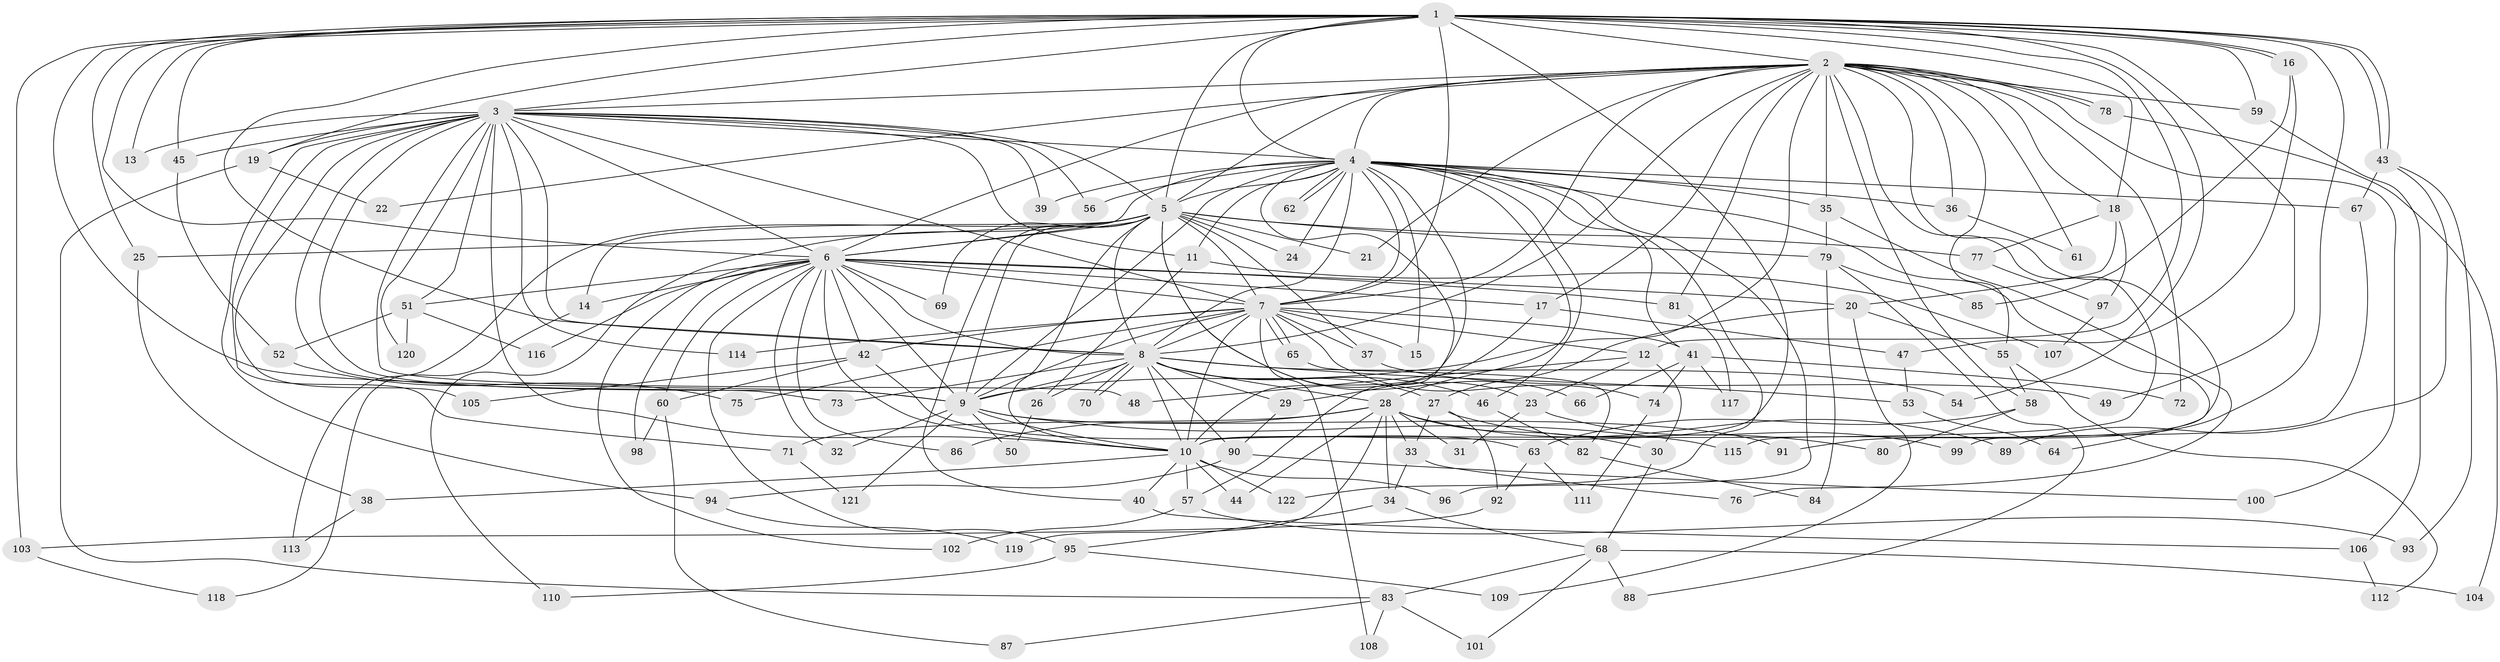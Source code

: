 // Generated by graph-tools (version 1.1) at 2025/25/03/09/25 03:25:41]
// undirected, 122 vertices, 269 edges
graph export_dot {
graph [start="1"]
  node [color=gray90,style=filled];
  1;
  2;
  3;
  4;
  5;
  6;
  7;
  8;
  9;
  10;
  11;
  12;
  13;
  14;
  15;
  16;
  17;
  18;
  19;
  20;
  21;
  22;
  23;
  24;
  25;
  26;
  27;
  28;
  29;
  30;
  31;
  32;
  33;
  34;
  35;
  36;
  37;
  38;
  39;
  40;
  41;
  42;
  43;
  44;
  45;
  46;
  47;
  48;
  49;
  50;
  51;
  52;
  53;
  54;
  55;
  56;
  57;
  58;
  59;
  60;
  61;
  62;
  63;
  64;
  65;
  66;
  67;
  68;
  69;
  70;
  71;
  72;
  73;
  74;
  75;
  76;
  77;
  78;
  79;
  80;
  81;
  82;
  83;
  84;
  85;
  86;
  87;
  88;
  89;
  90;
  91;
  92;
  93;
  94;
  95;
  96;
  97;
  98;
  99;
  100;
  101;
  102;
  103;
  104;
  105;
  106;
  107;
  108;
  109;
  110;
  111;
  112;
  113;
  114;
  115;
  116;
  117;
  118;
  119;
  120;
  121;
  122;
  1 -- 2;
  1 -- 3;
  1 -- 4;
  1 -- 5;
  1 -- 6;
  1 -- 7;
  1 -- 8;
  1 -- 9;
  1 -- 10;
  1 -- 12;
  1 -- 13;
  1 -- 16;
  1 -- 16;
  1 -- 18;
  1 -- 19;
  1 -- 25;
  1 -- 43;
  1 -- 43;
  1 -- 45;
  1 -- 49;
  1 -- 54;
  1 -- 59;
  1 -- 91;
  1 -- 103;
  2 -- 3;
  2 -- 4;
  2 -- 5;
  2 -- 6;
  2 -- 7;
  2 -- 8;
  2 -- 9;
  2 -- 10;
  2 -- 17;
  2 -- 18;
  2 -- 21;
  2 -- 22;
  2 -- 35;
  2 -- 36;
  2 -- 55;
  2 -- 58;
  2 -- 59;
  2 -- 61;
  2 -- 72;
  2 -- 78;
  2 -- 78;
  2 -- 81;
  2 -- 100;
  2 -- 115;
  3 -- 4;
  3 -- 5;
  3 -- 6;
  3 -- 7;
  3 -- 8;
  3 -- 9;
  3 -- 10;
  3 -- 11;
  3 -- 13;
  3 -- 19;
  3 -- 39;
  3 -- 45;
  3 -- 48;
  3 -- 51;
  3 -- 56;
  3 -- 71;
  3 -- 73;
  3 -- 94;
  3 -- 105;
  3 -- 114;
  3 -- 120;
  4 -- 5;
  4 -- 6;
  4 -- 7;
  4 -- 8;
  4 -- 9;
  4 -- 10;
  4 -- 11;
  4 -- 15;
  4 -- 24;
  4 -- 28;
  4 -- 35;
  4 -- 36;
  4 -- 39;
  4 -- 41;
  4 -- 46;
  4 -- 56;
  4 -- 57;
  4 -- 62;
  4 -- 62;
  4 -- 64;
  4 -- 67;
  4 -- 96;
  4 -- 122;
  5 -- 6;
  5 -- 7;
  5 -- 8;
  5 -- 9;
  5 -- 10;
  5 -- 14;
  5 -- 21;
  5 -- 23;
  5 -- 24;
  5 -- 25;
  5 -- 37;
  5 -- 40;
  5 -- 66;
  5 -- 69;
  5 -- 77;
  5 -- 79;
  5 -- 110;
  5 -- 113;
  6 -- 7;
  6 -- 8;
  6 -- 9;
  6 -- 10;
  6 -- 14;
  6 -- 17;
  6 -- 20;
  6 -- 32;
  6 -- 42;
  6 -- 51;
  6 -- 60;
  6 -- 69;
  6 -- 81;
  6 -- 86;
  6 -- 95;
  6 -- 98;
  6 -- 102;
  6 -- 116;
  7 -- 8;
  7 -- 9;
  7 -- 10;
  7 -- 12;
  7 -- 15;
  7 -- 37;
  7 -- 41;
  7 -- 42;
  7 -- 65;
  7 -- 65;
  7 -- 74;
  7 -- 75;
  7 -- 108;
  7 -- 114;
  8 -- 9;
  8 -- 10;
  8 -- 26;
  8 -- 27;
  8 -- 28;
  8 -- 29;
  8 -- 46;
  8 -- 53;
  8 -- 54;
  8 -- 70;
  8 -- 70;
  8 -- 73;
  8 -- 90;
  9 -- 10;
  9 -- 32;
  9 -- 50;
  9 -- 91;
  9 -- 115;
  9 -- 121;
  10 -- 38;
  10 -- 40;
  10 -- 44;
  10 -- 57;
  10 -- 96;
  10 -- 122;
  11 -- 26;
  11 -- 107;
  12 -- 23;
  12 -- 30;
  12 -- 48;
  14 -- 118;
  16 -- 47;
  16 -- 85;
  17 -- 29;
  17 -- 47;
  18 -- 20;
  18 -- 77;
  18 -- 97;
  19 -- 22;
  19 -- 83;
  20 -- 27;
  20 -- 55;
  20 -- 109;
  23 -- 31;
  23 -- 99;
  25 -- 38;
  26 -- 50;
  27 -- 33;
  27 -- 80;
  27 -- 92;
  28 -- 30;
  28 -- 31;
  28 -- 33;
  28 -- 34;
  28 -- 44;
  28 -- 71;
  28 -- 86;
  28 -- 89;
  28 -- 119;
  29 -- 90;
  30 -- 68;
  33 -- 34;
  33 -- 76;
  34 -- 68;
  34 -- 95;
  35 -- 76;
  35 -- 79;
  36 -- 61;
  37 -- 49;
  38 -- 113;
  40 -- 106;
  41 -- 66;
  41 -- 72;
  41 -- 74;
  41 -- 117;
  42 -- 60;
  42 -- 63;
  42 -- 105;
  43 -- 67;
  43 -- 89;
  43 -- 93;
  45 -- 52;
  46 -- 82;
  47 -- 53;
  51 -- 52;
  51 -- 116;
  51 -- 120;
  52 -- 75;
  53 -- 64;
  55 -- 58;
  55 -- 112;
  57 -- 93;
  57 -- 102;
  58 -- 63;
  58 -- 80;
  59 -- 106;
  60 -- 87;
  60 -- 98;
  63 -- 92;
  63 -- 111;
  65 -- 82;
  67 -- 99;
  68 -- 83;
  68 -- 88;
  68 -- 101;
  68 -- 104;
  71 -- 121;
  74 -- 111;
  77 -- 97;
  78 -- 104;
  79 -- 84;
  79 -- 85;
  79 -- 88;
  81 -- 117;
  82 -- 84;
  83 -- 87;
  83 -- 101;
  83 -- 108;
  90 -- 94;
  90 -- 100;
  92 -- 103;
  94 -- 119;
  95 -- 109;
  95 -- 110;
  97 -- 107;
  103 -- 118;
  106 -- 112;
}
